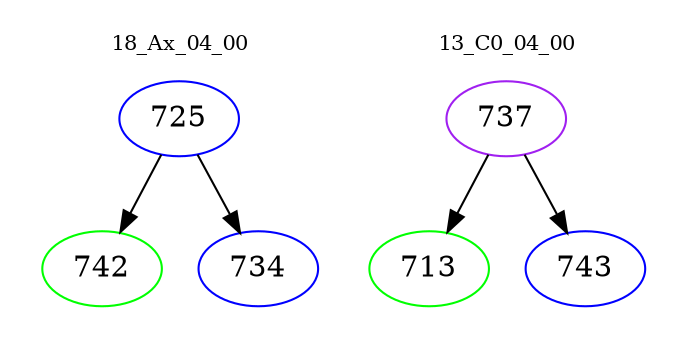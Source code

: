 digraph{
subgraph cluster_0 {
color = white
label = "18_Ax_04_00";
fontsize=10;
T0_725 [label="725", color="blue"]
T0_725 -> T0_742 [color="black"]
T0_742 [label="742", color="green"]
T0_725 -> T0_734 [color="black"]
T0_734 [label="734", color="blue"]
}
subgraph cluster_1 {
color = white
label = "13_C0_04_00";
fontsize=10;
T1_737 [label="737", color="purple"]
T1_737 -> T1_713 [color="black"]
T1_713 [label="713", color="green"]
T1_737 -> T1_743 [color="black"]
T1_743 [label="743", color="blue"]
}
}

